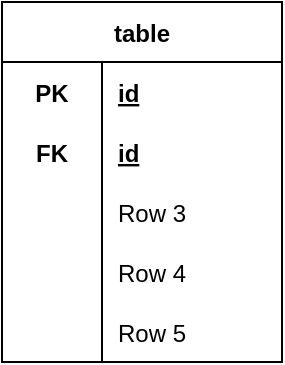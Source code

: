 <mxfile version="13.6.5" type="github">
  <diagram id="8V0bhKtclfSTJYvbtEDr" name="第 1 页">
    <mxGraphModel dx="1298" dy="744" grid="1" gridSize="10" guides="1" tooltips="1" connect="1" arrows="1" fold="1" page="1" pageScale="1" pageWidth="827" pageHeight="1169" math="0" shadow="0">
      <root>
        <mxCell id="0" />
        <mxCell id="1" parent="0" />
        <mxCell id="Wi2YjwkU_b6TtoCTYtvF-1" value="table" style="shape=table;startSize=30;container=1;collapsible=1;childLayout=tableLayout;fixedRows=1;rowLines=0;fontStyle=1;align=center;resizeLast=1;" vertex="1" parent="1">
          <mxGeometry x="340" y="290" width="140" height="180" as="geometry" />
        </mxCell>
        <mxCell id="Wi2YjwkU_b6TtoCTYtvF-2" value="" style="shape=partialRectangle;collapsible=0;dropTarget=0;pointerEvents=0;fillColor=none;top=0;left=0;bottom=0;right=0;points=[[0,0.5],[1,0.5]];portConstraint=eastwest;" vertex="1" parent="Wi2YjwkU_b6TtoCTYtvF-1">
          <mxGeometry y="30" width="140" height="30" as="geometry" />
        </mxCell>
        <mxCell id="Wi2YjwkU_b6TtoCTYtvF-3" value="PK" style="shape=partialRectangle;connectable=0;fillColor=none;top=0;left=0;bottom=0;right=0;fontStyle=1;overflow=hidden;" vertex="1" parent="Wi2YjwkU_b6TtoCTYtvF-2">
          <mxGeometry width="50" height="30" as="geometry" />
        </mxCell>
        <mxCell id="Wi2YjwkU_b6TtoCTYtvF-4" value="id" style="shape=partialRectangle;connectable=0;fillColor=none;top=0;left=0;bottom=0;right=0;align=left;spacingLeft=6;fontStyle=5;overflow=hidden;" vertex="1" parent="Wi2YjwkU_b6TtoCTYtvF-2">
          <mxGeometry x="50" width="90" height="30" as="geometry" />
        </mxCell>
        <mxCell id="Wi2YjwkU_b6TtoCTYtvF-5" value="" style="shape=partialRectangle;collapsible=0;dropTarget=0;pointerEvents=0;fillColor=none;top=0;left=0;bottom=0;right=0;points=[[0,0.5],[1,0.5]];portConstraint=eastwest;" vertex="1" parent="Wi2YjwkU_b6TtoCTYtvF-1">
          <mxGeometry y="60" width="140" height="30" as="geometry" />
        </mxCell>
        <mxCell id="Wi2YjwkU_b6TtoCTYtvF-6" value="FK" style="shape=partialRectangle;connectable=0;fillColor=none;top=0;left=0;bottom=0;right=0;fontStyle=1;overflow=hidden;" vertex="1" parent="Wi2YjwkU_b6TtoCTYtvF-5">
          <mxGeometry width="50" height="30" as="geometry" />
        </mxCell>
        <mxCell id="Wi2YjwkU_b6TtoCTYtvF-7" value="id" style="shape=partialRectangle;connectable=0;fillColor=none;top=0;left=0;bottom=0;right=0;align=left;spacingLeft=6;fontStyle=5;overflow=hidden;" vertex="1" parent="Wi2YjwkU_b6TtoCTYtvF-5">
          <mxGeometry x="50" width="90" height="30" as="geometry" />
        </mxCell>
        <mxCell id="Wi2YjwkU_b6TtoCTYtvF-8" value="" style="shape=partialRectangle;collapsible=0;dropTarget=0;pointerEvents=0;fillColor=none;top=0;left=0;bottom=0;right=0;points=[[0,0.5],[1,0.5]];portConstraint=eastwest;" vertex="1" parent="Wi2YjwkU_b6TtoCTYtvF-1">
          <mxGeometry y="90" width="140" height="30" as="geometry" />
        </mxCell>
        <mxCell id="Wi2YjwkU_b6TtoCTYtvF-9" value="" style="shape=partialRectangle;connectable=0;fillColor=none;top=0;left=0;bottom=0;right=0;editable=1;overflow=hidden;" vertex="1" parent="Wi2YjwkU_b6TtoCTYtvF-8">
          <mxGeometry width="50" height="30" as="geometry" />
        </mxCell>
        <mxCell id="Wi2YjwkU_b6TtoCTYtvF-10" value="Row 3" style="shape=partialRectangle;connectable=0;fillColor=none;top=0;left=0;bottom=0;right=0;align=left;spacingLeft=6;overflow=hidden;" vertex="1" parent="Wi2YjwkU_b6TtoCTYtvF-8">
          <mxGeometry x="50" width="90" height="30" as="geometry" />
        </mxCell>
        <mxCell id="Wi2YjwkU_b6TtoCTYtvF-11" value="" style="shape=partialRectangle;collapsible=0;dropTarget=0;pointerEvents=0;fillColor=none;top=0;left=0;bottom=0;right=0;points=[[0,0.5],[1,0.5]];portConstraint=eastwest;" vertex="1" parent="Wi2YjwkU_b6TtoCTYtvF-1">
          <mxGeometry y="120" width="140" height="30" as="geometry" />
        </mxCell>
        <mxCell id="Wi2YjwkU_b6TtoCTYtvF-12" value="" style="shape=partialRectangle;connectable=0;fillColor=none;top=0;left=0;bottom=0;right=0;editable=1;overflow=hidden;" vertex="1" parent="Wi2YjwkU_b6TtoCTYtvF-11">
          <mxGeometry width="50" height="30" as="geometry" />
        </mxCell>
        <mxCell id="Wi2YjwkU_b6TtoCTYtvF-13" value="Row 4" style="shape=partialRectangle;connectable=0;fillColor=none;top=0;left=0;bottom=0;right=0;align=left;spacingLeft=6;overflow=hidden;" vertex="1" parent="Wi2YjwkU_b6TtoCTYtvF-11">
          <mxGeometry x="50" width="90" height="30" as="geometry" />
        </mxCell>
        <mxCell id="Wi2YjwkU_b6TtoCTYtvF-14" value="" style="shape=partialRectangle;collapsible=0;dropTarget=0;pointerEvents=0;fillColor=none;top=0;left=0;bottom=0;right=0;points=[[0,0.5],[1,0.5]];portConstraint=eastwest;" vertex="1" parent="Wi2YjwkU_b6TtoCTYtvF-1">
          <mxGeometry y="150" width="140" height="30" as="geometry" />
        </mxCell>
        <mxCell id="Wi2YjwkU_b6TtoCTYtvF-15" value="" style="shape=partialRectangle;connectable=0;fillColor=none;top=0;left=0;bottom=0;right=0;editable=1;overflow=hidden;" vertex="1" parent="Wi2YjwkU_b6TtoCTYtvF-14">
          <mxGeometry width="50" height="30" as="geometry" />
        </mxCell>
        <mxCell id="Wi2YjwkU_b6TtoCTYtvF-16" value="Row 5" style="shape=partialRectangle;connectable=0;fillColor=none;top=0;left=0;bottom=0;right=0;align=left;spacingLeft=6;overflow=hidden;" vertex="1" parent="Wi2YjwkU_b6TtoCTYtvF-14">
          <mxGeometry x="50" width="90" height="30" as="geometry" />
        </mxCell>
      </root>
    </mxGraphModel>
  </diagram>
</mxfile>
